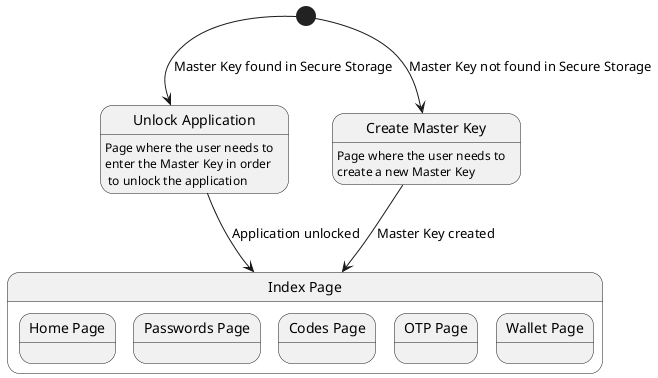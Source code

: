 @startuml flow

skinparam DefaultTextAlignment center

state "Unlock Application" as unlock : Page where the user needs to\nenter the Master Key in order\n to unlock the application
state "Create Master Key" as createMK : Page where the user needs to\ncreate a new Master Key

state "Index Page" as index {
    state "Home Page" as home
    state "Passwords Page" as passwords
    state "Codes Page" as codes
    state "OTP Page" as OTP
    state "Wallet Page" as Wallet
    state "OTP Page" as OTP
}

[*] --> unlock : Master Key found in Secure Storage
[*] --> createMK : Master Key not found in Secure Storage
unlock --> index : Application unlocked
createMK --> index : Master Key created


@enduml